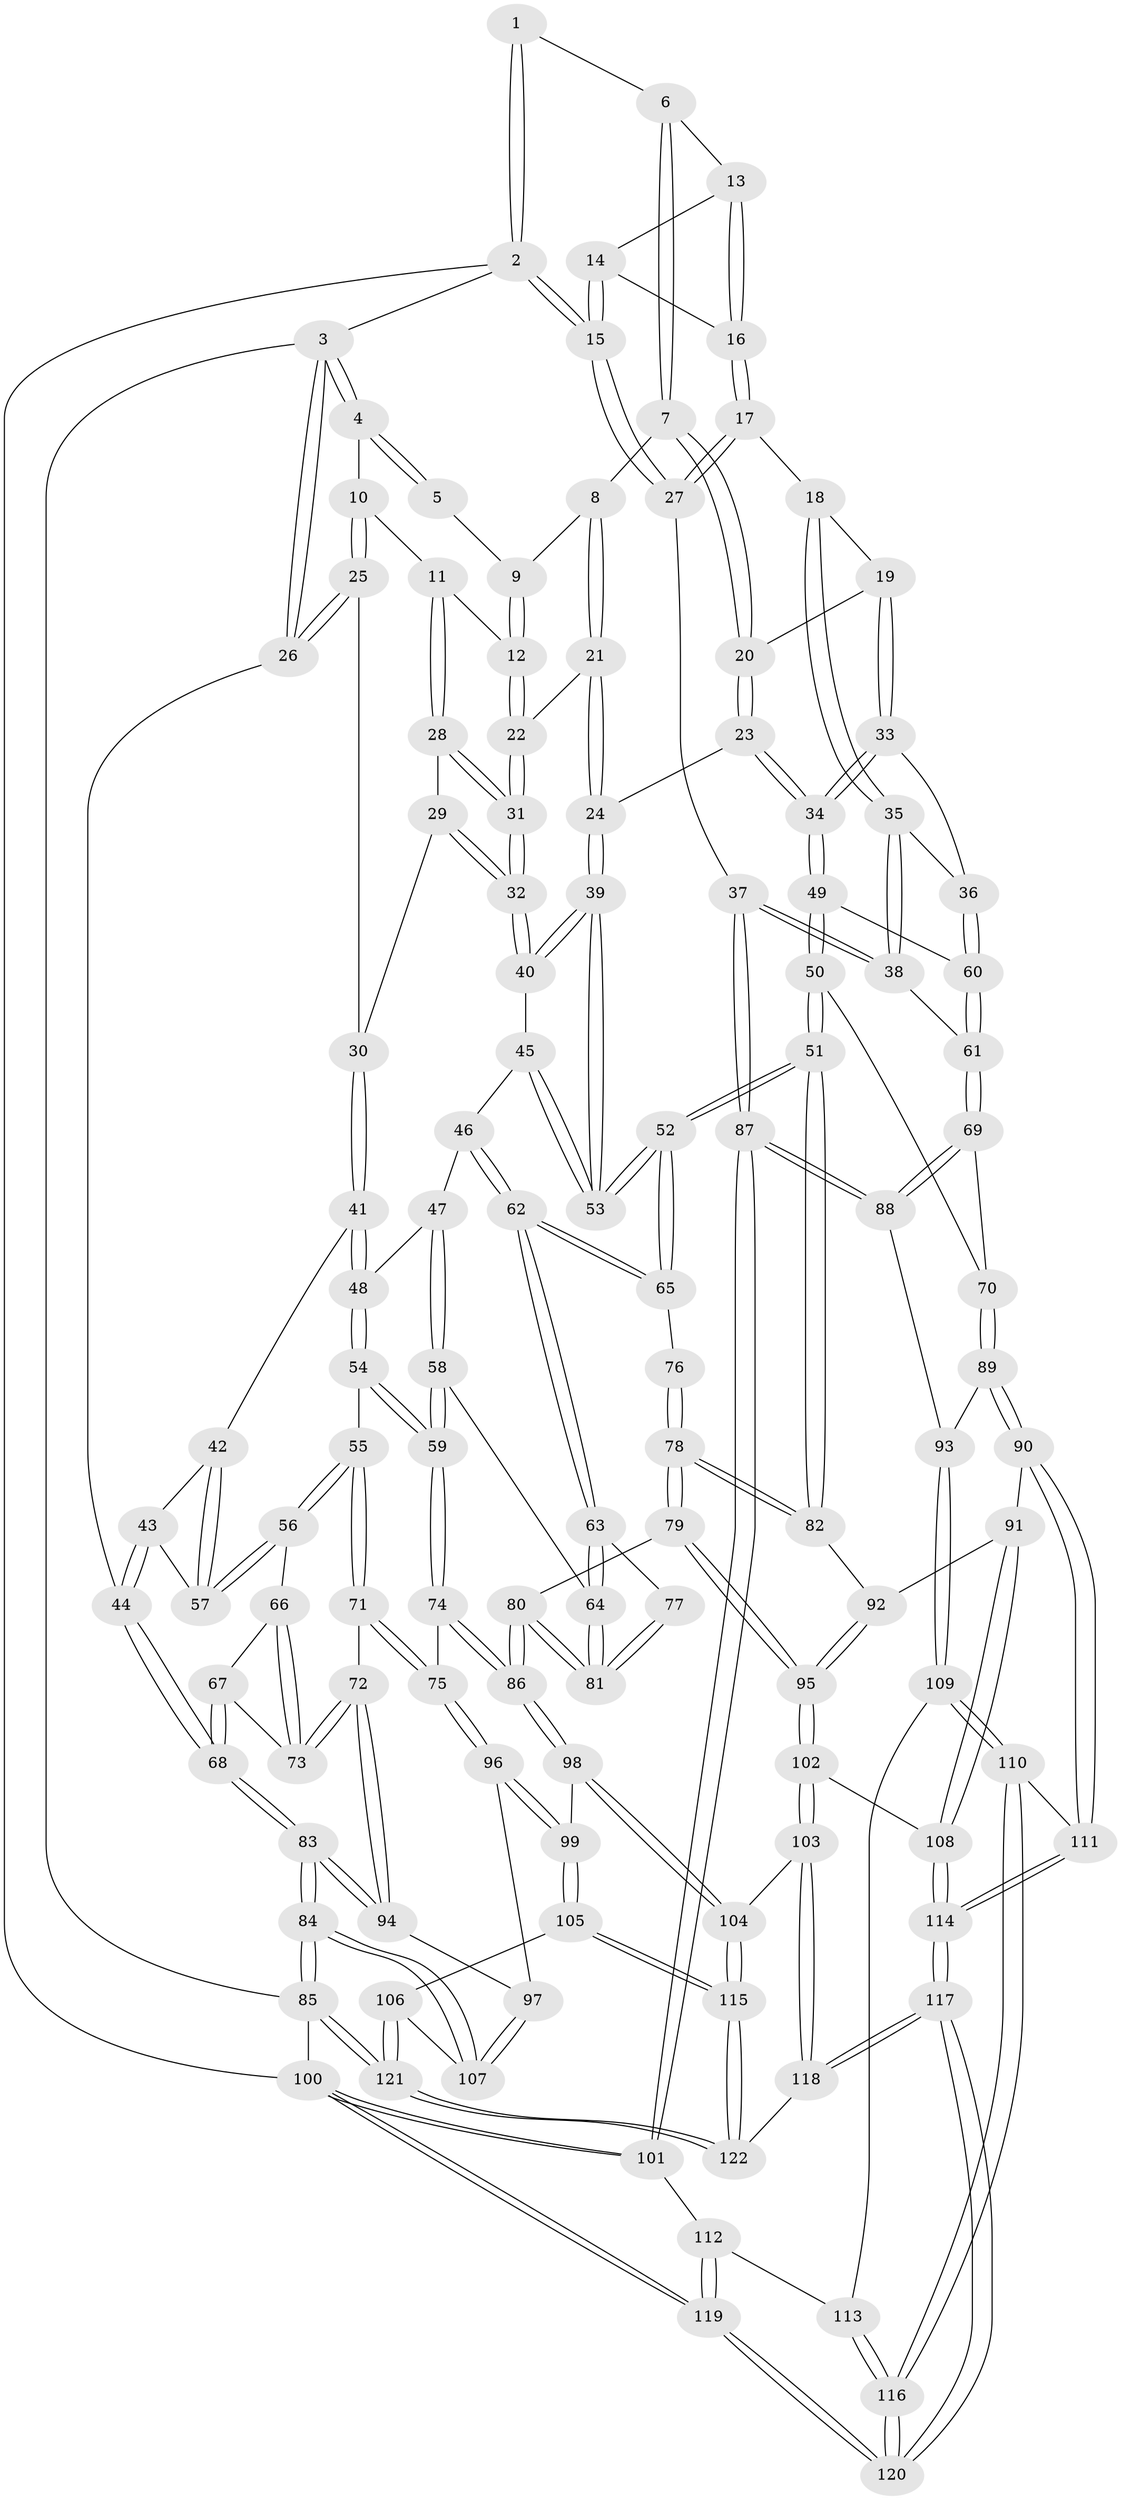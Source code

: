 // Generated by graph-tools (version 1.1) at 2025/01/03/09/25 05:01:47]
// undirected, 122 vertices, 302 edges
graph export_dot {
graph [start="1"]
  node [color=gray90,style=filled];
  1 [pos="+0.737383343551162+0"];
  2 [pos="+1+0"];
  3 [pos="+0+0"];
  4 [pos="+0.24590242126577924+0"];
  5 [pos="+0.6670022832165077+0"];
  6 [pos="+0.7750883292261821+0.018109880538630142"];
  7 [pos="+0.7230150023529962+0.10047379842743923"];
  8 [pos="+0.6108486872298424+0.12832021455204182"];
  9 [pos="+0.5664913629778283+0.08861332572729233"];
  10 [pos="+0.25830386874799666+0"];
  11 [pos="+0.27736150094648065+0"];
  12 [pos="+0.4241554107654916+0.10270180586716621"];
  13 [pos="+0.8440547261561541+0.07589728096300155"];
  14 [pos="+1+0"];
  15 [pos="+1+0"];
  16 [pos="+0.8913728911213106+0.12536584846794108"];
  17 [pos="+0.9238004937006041+0.21852504648948332"];
  18 [pos="+0.8394385433677587+0.2645540027144945"];
  19 [pos="+0.7788586036551148+0.2624250636130313"];
  20 [pos="+0.738030497953931+0.24800940489357637"];
  21 [pos="+0.5843305173936595+0.26109059929553896"];
  22 [pos="+0.46756287426865123+0.23295855499378118"];
  23 [pos="+0.64286137911503+0.2885245569720294"];
  24 [pos="+0.6091603362858186+0.2864704330287883"];
  25 [pos="+0.02472751528634378+0.1822222458604642"];
  26 [pos="+0+0.09040403945829041"];
  27 [pos="+1+0.3220815162225041"];
  28 [pos="+0.2630464699199287+0.026236082816099272"];
  29 [pos="+0.2116603222814499+0.19894479044241642"];
  30 [pos="+0.15593043655602604+0.2645205167207392"];
  31 [pos="+0.39727479672006255+0.31683324793045364"];
  32 [pos="+0.3926814669925828+0.32319938166313245"];
  33 [pos="+0.756277437545369+0.3980172300427613"];
  34 [pos="+0.7114487470718105+0.411395956268784"];
  35 [pos="+0.8475000825128675+0.36476500487487457"];
  36 [pos="+0.8035545106715595+0.4133486133266095"];
  37 [pos="+1+0.4851292039505108"];
  38 [pos="+1+0.47132721847426473"];
  39 [pos="+0.5570299231276985+0.40863900351148036"];
  40 [pos="+0.39246638170622916+0.3254337851935939"];
  41 [pos="+0.14782858067381632+0.29848645318139555"];
  42 [pos="+0.11081667655684449+0.31913469920051624"];
  43 [pos="+0+0.33521982933873473"];
  44 [pos="+0+0.32105047030386075"];
  45 [pos="+0.3680208536106184+0.37413836352051144"];
  46 [pos="+0.3548764773517238+0.39452411483138405"];
  47 [pos="+0.20349357822357342+0.3612209457047894"];
  48 [pos="+0.17996645478136017+0.3435047895978366"];
  49 [pos="+0.7073601019374967+0.42068672777061317"];
  50 [pos="+0.6530693474469147+0.5188694439790421"];
  51 [pos="+0.5991141480083867+0.5312565351036014"];
  52 [pos="+0.5642883690014849+0.49582112948323676"];
  53 [pos="+0.5593013045368934+0.46159870601035424"];
  54 [pos="+0.13094572703510562+0.5070296888544331"];
  55 [pos="+0.1117123863159107+0.5092659353939999"];
  56 [pos="+0.06573250458525501+0.49171397140303397"];
  57 [pos="+0.06147376492580233+0.4484417878419585"];
  58 [pos="+0.23643947428609513+0.5340993099742892"];
  59 [pos="+0.22788968636619641+0.5398399456815012"];
  60 [pos="+0.8320897261681124+0.5001325107773987"];
  61 [pos="+0.8323776444651192+0.5008428078758765"];
  62 [pos="+0.35613453306912635+0.42003945431926365"];
  63 [pos="+0.3268244146904307+0.5103078064171295"];
  64 [pos="+0.3182161730372734+0.5178887573006627"];
  65 [pos="+0.5266253750320891+0.4981623591539863"];
  66 [pos="+0.024308156923782548+0.5127876432680297"];
  67 [pos="+0+0.5288880806313635"];
  68 [pos="+0+0.5352451784659334"];
  69 [pos="+0.7914727970729134+0.5468263981740683"];
  70 [pos="+0.7705061640987579+0.558095586505988"];
  71 [pos="+0.08882052189045953+0.6642098535338627"];
  72 [pos="+0.08334698731727377+0.664202593835246"];
  73 [pos="+0.07321127148893157+0.6482953454688218"];
  74 [pos="+0.20994403046757773+0.6215861908636793"];
  75 [pos="+0.1092189303828852+0.6725124897362025"];
  76 [pos="+0.42536697764718195+0.5442152513036178"];
  77 [pos="+0.4185433889517054+0.5438168787368975"];
  78 [pos="+0.479945425847884+0.6755695217678698"];
  79 [pos="+0.436126741331489+0.7306040695761379"];
  80 [pos="+0.37531655974948225+0.7269977366746777"];
  81 [pos="+0.37372824727784965+0.7167761553681331"];
  82 [pos="+0.584917706327915+0.5961460152231572"];
  83 [pos="+0+0.764772398387414"];
  84 [pos="+0+1"];
  85 [pos="+0+1"];
  86 [pos="+0.32760195994932034+0.7488157178238933"];
  87 [pos="+1+0.6419922941330036"];
  88 [pos="+0.9915075424418313+0.6850274137072496"];
  89 [pos="+0.7782215322216095+0.7524046137969241"];
  90 [pos="+0.7580225158840367+0.7598576103530272"];
  91 [pos="+0.7300462035525722+0.7568145901076515"];
  92 [pos="+0.6281029420790308+0.6612589347466318"];
  93 [pos="+0.8250668114881671+0.7603366209766597"];
  94 [pos="+0+0.7358234079773296"];
  95 [pos="+0.5198140366446423+0.8253294326684544"];
  96 [pos="+0.14741218917078802+0.7679800029229423"];
  97 [pos="+0.10097082276025787+0.8096407349451233"];
  98 [pos="+0.29327659001430906+0.7935964547265864"];
  99 [pos="+0.26865182173031865+0.8080096592213208"];
  100 [pos="+1+1"];
  101 [pos="+1+0.6971088435231504"];
  102 [pos="+0.5266439026417989+0.8359496969591566"];
  103 [pos="+0.4895684296151735+0.9060361303554456"];
  104 [pos="+0.37119819598701215+0.8994938369946246"];
  105 [pos="+0.24073556383809513+0.8775264983372527"];
  106 [pos="+0.17048498169404425+0.9092649831161349"];
  107 [pos="+0.09239992707703083+0.8495420313580586"];
  108 [pos="+0.5693749516040216+0.8413072618842768"];
  109 [pos="+0.86661202862156+0.8569130864348262"];
  110 [pos="+0.7653409570199482+0.9264051963084646"];
  111 [pos="+0.7439226141183595+0.8432144711470639"];
  112 [pos="+0.925810482489263+0.9019742482258668"];
  113 [pos="+0.877721988478967+0.8784467606789069"];
  114 [pos="+0.6509040018193031+0.9488403916817781"];
  115 [pos="+0.31792327831512707+1"];
  116 [pos="+0.779168336476512+1"];
  117 [pos="+0.7212517938267207+1"];
  118 [pos="+0.4713667079764758+1"];
  119 [pos="+1+1"];
  120 [pos="+0.7266908150222121+1"];
  121 [pos="+0+1"];
  122 [pos="+0.3324891573754758+1"];
  1 -- 2;
  1 -- 2;
  1 -- 6;
  2 -- 3;
  2 -- 15;
  2 -- 15;
  2 -- 100;
  3 -- 4;
  3 -- 4;
  3 -- 26;
  3 -- 26;
  3 -- 85;
  4 -- 5;
  4 -- 5;
  4 -- 10;
  5 -- 9;
  6 -- 7;
  6 -- 7;
  6 -- 13;
  7 -- 8;
  7 -- 20;
  7 -- 20;
  8 -- 9;
  8 -- 21;
  8 -- 21;
  9 -- 12;
  9 -- 12;
  10 -- 11;
  10 -- 25;
  10 -- 25;
  11 -- 12;
  11 -- 28;
  11 -- 28;
  12 -- 22;
  12 -- 22;
  13 -- 14;
  13 -- 16;
  13 -- 16;
  14 -- 15;
  14 -- 15;
  14 -- 16;
  15 -- 27;
  15 -- 27;
  16 -- 17;
  16 -- 17;
  17 -- 18;
  17 -- 27;
  17 -- 27;
  18 -- 19;
  18 -- 35;
  18 -- 35;
  19 -- 20;
  19 -- 33;
  19 -- 33;
  20 -- 23;
  20 -- 23;
  21 -- 22;
  21 -- 24;
  21 -- 24;
  22 -- 31;
  22 -- 31;
  23 -- 24;
  23 -- 34;
  23 -- 34;
  24 -- 39;
  24 -- 39;
  25 -- 26;
  25 -- 26;
  25 -- 30;
  26 -- 44;
  27 -- 37;
  28 -- 29;
  28 -- 31;
  28 -- 31;
  29 -- 30;
  29 -- 32;
  29 -- 32;
  30 -- 41;
  30 -- 41;
  31 -- 32;
  31 -- 32;
  32 -- 40;
  32 -- 40;
  33 -- 34;
  33 -- 34;
  33 -- 36;
  34 -- 49;
  34 -- 49;
  35 -- 36;
  35 -- 38;
  35 -- 38;
  36 -- 60;
  36 -- 60;
  37 -- 38;
  37 -- 38;
  37 -- 87;
  37 -- 87;
  38 -- 61;
  39 -- 40;
  39 -- 40;
  39 -- 53;
  39 -- 53;
  40 -- 45;
  41 -- 42;
  41 -- 48;
  41 -- 48;
  42 -- 43;
  42 -- 57;
  42 -- 57;
  43 -- 44;
  43 -- 44;
  43 -- 57;
  44 -- 68;
  44 -- 68;
  45 -- 46;
  45 -- 53;
  45 -- 53;
  46 -- 47;
  46 -- 62;
  46 -- 62;
  47 -- 48;
  47 -- 58;
  47 -- 58;
  48 -- 54;
  48 -- 54;
  49 -- 50;
  49 -- 50;
  49 -- 60;
  50 -- 51;
  50 -- 51;
  50 -- 70;
  51 -- 52;
  51 -- 52;
  51 -- 82;
  51 -- 82;
  52 -- 53;
  52 -- 53;
  52 -- 65;
  52 -- 65;
  54 -- 55;
  54 -- 59;
  54 -- 59;
  55 -- 56;
  55 -- 56;
  55 -- 71;
  55 -- 71;
  56 -- 57;
  56 -- 57;
  56 -- 66;
  58 -- 59;
  58 -- 59;
  58 -- 64;
  59 -- 74;
  59 -- 74;
  60 -- 61;
  60 -- 61;
  61 -- 69;
  61 -- 69;
  62 -- 63;
  62 -- 63;
  62 -- 65;
  62 -- 65;
  63 -- 64;
  63 -- 64;
  63 -- 77;
  64 -- 81;
  64 -- 81;
  65 -- 76;
  66 -- 67;
  66 -- 73;
  66 -- 73;
  67 -- 68;
  67 -- 68;
  67 -- 73;
  68 -- 83;
  68 -- 83;
  69 -- 70;
  69 -- 88;
  69 -- 88;
  70 -- 89;
  70 -- 89;
  71 -- 72;
  71 -- 75;
  71 -- 75;
  72 -- 73;
  72 -- 73;
  72 -- 94;
  72 -- 94;
  74 -- 75;
  74 -- 86;
  74 -- 86;
  75 -- 96;
  75 -- 96;
  76 -- 78;
  76 -- 78;
  77 -- 81;
  77 -- 81;
  78 -- 79;
  78 -- 79;
  78 -- 82;
  78 -- 82;
  79 -- 80;
  79 -- 95;
  79 -- 95;
  80 -- 81;
  80 -- 81;
  80 -- 86;
  80 -- 86;
  82 -- 92;
  83 -- 84;
  83 -- 84;
  83 -- 94;
  83 -- 94;
  84 -- 85;
  84 -- 85;
  84 -- 107;
  84 -- 107;
  85 -- 121;
  85 -- 121;
  85 -- 100;
  86 -- 98;
  86 -- 98;
  87 -- 88;
  87 -- 88;
  87 -- 101;
  87 -- 101;
  88 -- 93;
  89 -- 90;
  89 -- 90;
  89 -- 93;
  90 -- 91;
  90 -- 111;
  90 -- 111;
  91 -- 92;
  91 -- 108;
  91 -- 108;
  92 -- 95;
  92 -- 95;
  93 -- 109;
  93 -- 109;
  94 -- 97;
  95 -- 102;
  95 -- 102;
  96 -- 97;
  96 -- 99;
  96 -- 99;
  97 -- 107;
  97 -- 107;
  98 -- 99;
  98 -- 104;
  98 -- 104;
  99 -- 105;
  99 -- 105;
  100 -- 101;
  100 -- 101;
  100 -- 119;
  100 -- 119;
  101 -- 112;
  102 -- 103;
  102 -- 103;
  102 -- 108;
  103 -- 104;
  103 -- 118;
  103 -- 118;
  104 -- 115;
  104 -- 115;
  105 -- 106;
  105 -- 115;
  105 -- 115;
  106 -- 107;
  106 -- 121;
  106 -- 121;
  108 -- 114;
  108 -- 114;
  109 -- 110;
  109 -- 110;
  109 -- 113;
  110 -- 111;
  110 -- 116;
  110 -- 116;
  111 -- 114;
  111 -- 114;
  112 -- 113;
  112 -- 119;
  112 -- 119;
  113 -- 116;
  113 -- 116;
  114 -- 117;
  114 -- 117;
  115 -- 122;
  115 -- 122;
  116 -- 120;
  116 -- 120;
  117 -- 118;
  117 -- 118;
  117 -- 120;
  117 -- 120;
  118 -- 122;
  119 -- 120;
  119 -- 120;
  121 -- 122;
  121 -- 122;
}
